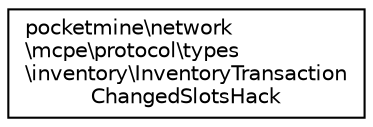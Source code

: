 digraph "Graphical Class Hierarchy"
{
 // INTERACTIVE_SVG=YES
 // LATEX_PDF_SIZE
  edge [fontname="Helvetica",fontsize="10",labelfontname="Helvetica",labelfontsize="10"];
  node [fontname="Helvetica",fontsize="10",shape=record];
  rankdir="LR";
  Node0 [label="pocketmine\\network\l\\mcpe\\protocol\\types\l\\inventory\\InventoryTransaction\lChangedSlotsHack",height=0.2,width=0.4,color="black", fillcolor="white", style="filled",URL="$dd/d7e/classpocketmine_1_1network_1_1mcpe_1_1protocol_1_1types_1_1inventory_1_1_inventory_transaction_changed_slots_hack.html",tooltip=" "];
}
